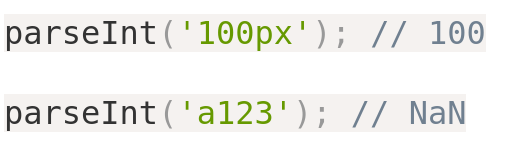 <mxfile version="13.7.3" type="device" pages="2"><diagram id="C0SLp1-Ot98nmbYjIeOZ" name="number"><mxGraphModel dx="1024" dy="592" grid="1" gridSize="10" guides="1" tooltips="1" connect="1" arrows="1" fold="1" page="1" pageScale="1" pageWidth="827" pageHeight="1169" math="0" shadow="0"><root><mxCell id="0"/><mxCell id="1" parent="0"/><mxCell id="YxxluKs1ClBezD3QOAE_-1" value="&lt;span class=&quot;token function&quot; style=&quot;color: rgb(51 , 51 , 51) ; font-family: &amp;#34;consolas&amp;#34; , &amp;#34;lucida console&amp;#34; , &amp;#34;menlo&amp;#34; , &amp;#34;monaco&amp;#34; , monospace ; font-size: 16px ; font-style: normal ; font-weight: 400 ; letter-spacing: normal ; text-align: left ; text-indent: 0px ; text-transform: none ; word-spacing: 0px ; background-color: rgb(245 , 242 , 240)&quot;&gt;parseInt&lt;/span&gt;&lt;span class=&quot;token punctuation&quot; style=&quot;color: rgb(153 , 153 , 153) ; font-family: &amp;#34;consolas&amp;#34; , &amp;#34;lucida console&amp;#34; , &amp;#34;menlo&amp;#34; , &amp;#34;monaco&amp;#34; , monospace ; font-size: 16px ; font-style: normal ; font-weight: 400 ; letter-spacing: normal ; text-align: left ; text-indent: 0px ; text-transform: none ; word-spacing: 0px ; background-color: rgb(245 , 242 , 240)&quot;&gt;(&lt;/span&gt;&lt;span class=&quot;token string&quot; style=&quot;color: rgb(102 , 153 , 0) ; font-family: &amp;#34;consolas&amp;#34; , &amp;#34;lucida console&amp;#34; , &amp;#34;menlo&amp;#34; , &amp;#34;monaco&amp;#34; , monospace ; font-size: 16px ; font-style: normal ; font-weight: 400 ; letter-spacing: normal ; text-align: left ; text-indent: 0px ; text-transform: none ; word-spacing: 0px ; background-color: rgb(245 , 242 , 240)&quot;&gt;'100px'&lt;/span&gt;&lt;span class=&quot;token punctuation&quot; style=&quot;color: rgb(153 , 153 , 153) ; font-family: &amp;#34;consolas&amp;#34; , &amp;#34;lucida console&amp;#34; , &amp;#34;menlo&amp;#34; , &amp;#34;monaco&amp;#34; , monospace ; font-size: 16px ; font-style: normal ; font-weight: 400 ; letter-spacing: normal ; text-align: left ; text-indent: 0px ; text-transform: none ; word-spacing: 0px ; background-color: rgb(245 , 242 , 240)&quot;&gt;)&lt;/span&gt;&lt;span class=&quot;token punctuation&quot; style=&quot;color: rgb(153 , 153 , 153) ; font-family: &amp;#34;consolas&amp;#34; , &amp;#34;lucida console&amp;#34; , &amp;#34;menlo&amp;#34; , &amp;#34;monaco&amp;#34; , monospace ; font-size: 16px ; font-style: normal ; font-weight: 400 ; letter-spacing: normal ; text-align: left ; text-indent: 0px ; text-transform: none ; word-spacing: 0px ; background-color: rgb(245 , 242 , 240)&quot;&gt;;&lt;/span&gt;&lt;span style=&quot;color: rgb(51 , 51 , 51) ; font-family: &amp;#34;consolas&amp;#34; , &amp;#34;lucida console&amp;#34; , &amp;#34;menlo&amp;#34; , &amp;#34;monaco&amp;#34; , monospace ; font-size: 16px ; font-style: normal ; font-weight: 400 ; letter-spacing: normal ; text-align: left ; text-indent: 0px ; text-transform: none ; word-spacing: 0px ; background-color: rgb(245 , 242 , 240) ; display: inline ; float: none&quot;&gt; &lt;/span&gt;&lt;span class=&quot;token comment&quot; style=&quot;color: rgb(112 , 128 , 144) ; font-family: &amp;#34;consolas&amp;#34; , &amp;#34;lucida console&amp;#34; , &amp;#34;menlo&amp;#34; , &amp;#34;monaco&amp;#34; , monospace ; font-size: 16px ; font-style: normal ; font-weight: 400 ; letter-spacing: normal ; text-align: left ; text-indent: 0px ; text-transform: none ; word-spacing: 0px ; background-color: rgb(245 , 242 , 240)&quot;&gt;// 100&lt;/span&gt;" style="text;whiteSpace=wrap;html=1;" parent="1" vertex="1"><mxGeometry x="40" y="80" width="260" height="30" as="geometry"/></mxCell><mxCell id="YxxluKs1ClBezD3QOAE_-2" value="&lt;span class=&quot;token function&quot; style=&quot;color: rgb(51 , 51 , 51) ; font-family: &amp;#34;consolas&amp;#34; , &amp;#34;lucida console&amp;#34; , &amp;#34;menlo&amp;#34; , &amp;#34;monaco&amp;#34; , monospace ; font-size: 16px ; font-style: normal ; font-weight: 400 ; letter-spacing: normal ; text-align: left ; text-indent: 0px ; text-transform: none ; word-spacing: 0px ; background-color: rgb(245 , 242 , 240)&quot;&gt;parseInt&lt;/span&gt;&lt;span class=&quot;token punctuation&quot; style=&quot;color: rgb(153 , 153 , 153) ; font-family: &amp;#34;consolas&amp;#34; , &amp;#34;lucida console&amp;#34; , &amp;#34;menlo&amp;#34; , &amp;#34;monaco&amp;#34; , monospace ; font-size: 16px ; font-style: normal ; font-weight: 400 ; letter-spacing: normal ; text-align: left ; text-indent: 0px ; text-transform: none ; word-spacing: 0px ; background-color: rgb(245 , 242 , 240)&quot;&gt;(&lt;/span&gt;&lt;span class=&quot;token string&quot; style=&quot;color: rgb(102 , 153 , 0) ; font-family: &amp;#34;consolas&amp;#34; , &amp;#34;lucida console&amp;#34; , &amp;#34;menlo&amp;#34; , &amp;#34;monaco&amp;#34; , monospace ; font-size: 16px ; font-style: normal ; font-weight: 400 ; letter-spacing: normal ; text-align: left ; text-indent: 0px ; text-transform: none ; word-spacing: 0px ; background-color: rgb(245 , 242 , 240)&quot;&gt;'a123'&lt;/span&gt;&lt;span class=&quot;token punctuation&quot; style=&quot;color: rgb(153 , 153 , 153) ; font-family: &amp;#34;consolas&amp;#34; , &amp;#34;lucida console&amp;#34; , &amp;#34;menlo&amp;#34; , &amp;#34;monaco&amp;#34; , monospace ; font-size: 16px ; font-style: normal ; font-weight: 400 ; letter-spacing: normal ; text-align: left ; text-indent: 0px ; text-transform: none ; word-spacing: 0px ; background-color: rgb(245 , 242 , 240)&quot;&gt;)&lt;/span&gt;&lt;span class=&quot;token punctuation&quot; style=&quot;color: rgb(153 , 153 , 153) ; font-family: &amp;#34;consolas&amp;#34; , &amp;#34;lucida console&amp;#34; , &amp;#34;menlo&amp;#34; , &amp;#34;monaco&amp;#34; , monospace ; font-size: 16px ; font-style: normal ; font-weight: 400 ; letter-spacing: normal ; text-align: left ; text-indent: 0px ; text-transform: none ; word-spacing: 0px ; background-color: rgb(245 , 242 , 240)&quot;&gt;;&lt;/span&gt;&lt;span style=&quot;color: rgb(51 , 51 , 51) ; font-family: &amp;#34;consolas&amp;#34; , &amp;#34;lucida console&amp;#34; , &amp;#34;menlo&amp;#34; , &amp;#34;monaco&amp;#34; , monospace ; font-size: 16px ; font-style: normal ; font-weight: 400 ; letter-spacing: normal ; text-align: left ; text-indent: 0px ; text-transform: none ; word-spacing: 0px ; background-color: rgb(245 , 242 , 240) ; display: inline ; float: none&quot;&gt; &lt;/span&gt;&lt;span class=&quot;token comment&quot; style=&quot;color: rgb(112 , 128 , 144) ; font-family: &amp;#34;consolas&amp;#34; , &amp;#34;lucida console&amp;#34; , &amp;#34;menlo&amp;#34; , &amp;#34;monaco&amp;#34; , monospace ; font-size: 16px ; font-style: normal ; font-weight: 400 ; letter-spacing: normal ; text-align: left ; text-indent: 0px ; text-transform: none ; word-spacing: 0px ; background-color: rgb(245 , 242 , 240)&quot;&gt;// NaN&lt;/span&gt;" style="text;whiteSpace=wrap;html=1;" parent="1" vertex="1"><mxGeometry x="40" y="120" width="250" height="30" as="geometry"/></mxCell></root></mxGraphModel></diagram><diagram id="kOd21inq0T4BGPANS8t7" name="formated"><mxGraphModel dx="1024" dy="592" grid="1" gridSize="10" guides="1" tooltips="1" connect="1" arrows="1" fold="1" page="1" pageScale="1" pageWidth="827" pageHeight="1169" math="0" shadow="0"><root><mxCell id="VkUmkKb8JO0EV-U9NV_S-0"/><mxCell id="VkUmkKb8JO0EV-U9NV_S-1" parent="VkUmkKb8JO0EV-U9NV_S-0"/><mxCell id="VkUmkKb8JO0EV-U9NV_S-2" value="&lt;div style=&quot;color: rgb(212, 212, 212); background-color: rgb(30, 30, 30); font-family: consolas, &amp;quot;courier new&amp;quot;, monospace; font-weight: normal; font-size: 14px; line-height: 19px;&quot;&gt;&lt;div&gt;&lt;span style=&quot;color: #569cd6&quot;&gt;function&lt;/span&gt;&lt;span style=&quot;color: #d4d4d4&quot;&gt;&amp;nbsp;&lt;/span&gt;&lt;span style=&quot;color: #dcdcaa&quot;&gt;numberFormat&lt;/span&gt;&lt;span style=&quot;color: #d4d4d4&quot;&gt;(&amp;nbsp;&lt;/span&gt;&lt;span style=&quot;color: #9cdcfe&quot;&gt;number&lt;/span&gt;&lt;span style=&quot;color: #d4d4d4&quot;&gt;,&amp;nbsp;&lt;/span&gt;&lt;span style=&quot;color: #9cdcfe&quot;&gt;decimals&lt;/span&gt;&lt;span style=&quot;color: #d4d4d4&quot;&gt;,&amp;nbsp;&lt;/span&gt;&lt;span style=&quot;color: #9cdcfe&quot;&gt;dec_point&lt;/span&gt;&lt;span style=&quot;color: #d4d4d4&quot;&gt;,&amp;nbsp;&lt;/span&gt;&lt;span style=&quot;color: #9cdcfe&quot;&gt;thousands_sep&lt;/span&gt;&lt;span style=&quot;color: #d4d4d4&quot;&gt;&amp;nbsp;)&amp;nbsp;{&lt;/span&gt;&lt;/div&gt;&lt;div&gt;&lt;span style=&quot;color: #d4d4d4&quot;&gt;&amp;nbsp;&amp;nbsp;&amp;nbsp;&amp;nbsp;&lt;/span&gt;&lt;span style=&quot;color: #569cd6&quot;&gt;var&lt;/span&gt;&lt;span style=&quot;color: #d4d4d4&quot;&gt;&amp;nbsp;&lt;/span&gt;&lt;span style=&quot;color: #9cdcfe&quot;&gt;i&lt;/span&gt;&lt;span style=&quot;color: #d4d4d4&quot;&gt;,&amp;nbsp;&lt;/span&gt;&lt;span style=&quot;color: #9cdcfe&quot;&gt;j&lt;/span&gt;&lt;span style=&quot;color: #d4d4d4&quot;&gt;,&amp;nbsp;&lt;/span&gt;&lt;span style=&quot;color: #9cdcfe&quot;&gt;kw&lt;/span&gt;&lt;span style=&quot;color: #d4d4d4&quot;&gt;,&amp;nbsp;&lt;/span&gt;&lt;span style=&quot;color: #9cdcfe&quot;&gt;kd&lt;/span&gt;&lt;span style=&quot;color: #d4d4d4&quot;&gt;,&amp;nbsp;&lt;/span&gt;&lt;span style=&quot;color: #9cdcfe&quot;&gt;km&lt;/span&gt;&lt;span style=&quot;color: #d4d4d4&quot;&gt;;&lt;/span&gt;&lt;/div&gt;&lt;br&gt;&lt;div&gt;&lt;span style=&quot;color: #d4d4d4&quot;&gt;&amp;nbsp;&amp;nbsp;&amp;nbsp;&amp;nbsp;&lt;/span&gt;&lt;span style=&quot;color: #c586c0&quot;&gt;if&lt;/span&gt;&lt;span style=&quot;color: #d4d4d4&quot;&gt;(&amp;nbsp;&lt;/span&gt;&lt;span style=&quot;color: #dcdcaa&quot;&gt;isNaN&lt;/span&gt;&lt;span style=&quot;color: #d4d4d4&quot;&gt;(&lt;/span&gt;&lt;span style=&quot;color: #9cdcfe&quot;&gt;decimals&lt;/span&gt;&lt;span style=&quot;color: #d4d4d4&quot;&gt;&amp;nbsp;=&amp;nbsp;&lt;/span&gt;&lt;span style=&quot;color: #9cdcfe&quot;&gt;Math&lt;/span&gt;&lt;span style=&quot;color: #d4d4d4&quot;&gt;.&lt;/span&gt;&lt;span style=&quot;color: #dcdcaa&quot;&gt;abs&lt;/span&gt;&lt;span style=&quot;color: #d4d4d4&quot;&gt;(&lt;/span&gt;&lt;span style=&quot;color: #9cdcfe&quot;&gt;decimals&lt;/span&gt;&lt;span style=&quot;color: #d4d4d4&quot;&gt;))&amp;nbsp;){&lt;/span&gt;&lt;/div&gt;&lt;div&gt;&lt;span style=&quot;color: #d4d4d4&quot;&gt;&amp;nbsp;&amp;nbsp;&amp;nbsp;&amp;nbsp;&amp;nbsp;&amp;nbsp;&amp;nbsp;&amp;nbsp;&lt;/span&gt;&lt;span style=&quot;color: #9cdcfe&quot;&gt;decimals&lt;/span&gt;&lt;span style=&quot;color: #d4d4d4&quot;&gt;&amp;nbsp;=&amp;nbsp;&lt;/span&gt;&lt;span style=&quot;color: #b5cea8&quot;&gt;2&lt;/span&gt;&lt;span style=&quot;color: #d4d4d4&quot;&gt;;&lt;/span&gt;&lt;/div&gt;&lt;div&gt;&lt;span style=&quot;color: #d4d4d4&quot;&gt;&amp;nbsp;&amp;nbsp;&amp;nbsp;&amp;nbsp;}&lt;/span&gt;&lt;/div&gt;&lt;div&gt;&lt;span style=&quot;color: #d4d4d4&quot;&gt;&amp;nbsp;&amp;nbsp;&amp;nbsp;&amp;nbsp;&lt;/span&gt;&lt;span style=&quot;color: #c586c0&quot;&gt;if&lt;/span&gt;&lt;span style=&quot;color: #d4d4d4&quot;&gt;(&amp;nbsp;&lt;/span&gt;&lt;span style=&quot;color: #9cdcfe&quot;&gt;dec_point&lt;/span&gt;&lt;span style=&quot;color: #d4d4d4&quot;&gt;&amp;nbsp;==&amp;nbsp;&lt;/span&gt;&lt;span style=&quot;color: #569cd6&quot;&gt;undefined&lt;/span&gt;&lt;span style=&quot;color: #d4d4d4&quot;&gt;&amp;nbsp;){&lt;/span&gt;&lt;/div&gt;&lt;div&gt;&lt;span style=&quot;color: #d4d4d4&quot;&gt;&amp;nbsp;&amp;nbsp;&amp;nbsp;&amp;nbsp;&amp;nbsp;&amp;nbsp;&amp;nbsp;&amp;nbsp;&lt;/span&gt;&lt;span style=&quot;color: #9cdcfe&quot;&gt;dec_point&lt;/span&gt;&lt;span style=&quot;color: #d4d4d4&quot;&gt;&amp;nbsp;=&amp;nbsp;&lt;/span&gt;&lt;span style=&quot;color: #ce9178&quot;&gt;&quot;,&quot;&lt;/span&gt;&lt;span style=&quot;color: #d4d4d4&quot;&gt;;&lt;/span&gt;&lt;/div&gt;&lt;div&gt;&lt;span style=&quot;color: #d4d4d4&quot;&gt;&amp;nbsp;&amp;nbsp;&amp;nbsp;&amp;nbsp;}&lt;/span&gt;&lt;/div&gt;&lt;div&gt;&lt;span style=&quot;color: #d4d4d4&quot;&gt;&amp;nbsp;&amp;nbsp;&amp;nbsp;&amp;nbsp;&lt;/span&gt;&lt;span style=&quot;color: #c586c0&quot;&gt;if&lt;/span&gt;&lt;span style=&quot;color: #d4d4d4&quot;&gt;(&amp;nbsp;&lt;/span&gt;&lt;span style=&quot;color: #9cdcfe&quot;&gt;thousands_sep&lt;/span&gt;&lt;span style=&quot;color: #d4d4d4&quot;&gt;&amp;nbsp;==&amp;nbsp;&lt;/span&gt;&lt;span style=&quot;color: #569cd6&quot;&gt;undefined&lt;/span&gt;&lt;span style=&quot;color: #d4d4d4&quot;&gt;&amp;nbsp;){&lt;/span&gt;&lt;/div&gt;&lt;div&gt;&lt;span style=&quot;color: #d4d4d4&quot;&gt;&amp;nbsp;&amp;nbsp;&amp;nbsp;&amp;nbsp;&amp;nbsp;&amp;nbsp;&amp;nbsp;&amp;nbsp;&lt;/span&gt;&lt;span style=&quot;color: #9cdcfe&quot;&gt;thousands_sep&lt;/span&gt;&lt;span style=&quot;color: #d4d4d4&quot;&gt;&amp;nbsp;=&amp;nbsp;&lt;/span&gt;&lt;span style=&quot;color: #ce9178&quot;&gt;&quot;&amp;nbsp;&quot;&lt;/span&gt;&lt;span style=&quot;color: #d4d4d4&quot;&gt;;&lt;/span&gt;&lt;/div&gt;&lt;div&gt;&lt;span style=&quot;color: #d4d4d4&quot;&gt;&amp;nbsp;&amp;nbsp;&amp;nbsp;&amp;nbsp;}&lt;/span&gt;&lt;/div&gt;&lt;br&gt;&lt;div&gt;&lt;span style=&quot;color: #d4d4d4&quot;&gt;&amp;nbsp;&amp;nbsp;&amp;nbsp;&amp;nbsp;&lt;/span&gt;&lt;span style=&quot;color: #9cdcfe&quot;&gt;i&lt;/span&gt;&lt;span style=&quot;color: #d4d4d4&quot;&gt;&amp;nbsp;=&amp;nbsp;&lt;/span&gt;&lt;span style=&quot;color: #dcdcaa&quot;&gt;parseInt&lt;/span&gt;&lt;span style=&quot;color: #d4d4d4&quot;&gt;(&lt;/span&gt;&lt;span style=&quot;color: #9cdcfe&quot;&gt;number&lt;/span&gt;&lt;span style=&quot;color: #d4d4d4&quot;&gt;&amp;nbsp;=&amp;nbsp;(+&lt;/span&gt;&lt;span style=&quot;color: #9cdcfe&quot;&gt;number&lt;/span&gt;&lt;span style=&quot;color: #d4d4d4&quot;&gt;&amp;nbsp;||&amp;nbsp;&lt;/span&gt;&lt;span style=&quot;color: #b5cea8&quot;&gt;0&lt;/span&gt;&lt;span style=&quot;color: #d4d4d4&quot;&gt;).&lt;/span&gt;&lt;span style=&quot;color: #dcdcaa&quot;&gt;toFixed&lt;/span&gt;&lt;span style=&quot;color: #d4d4d4&quot;&gt;(&lt;/span&gt;&lt;span style=&quot;color: #9cdcfe&quot;&gt;decimals&lt;/span&gt;&lt;span style=&quot;color: #d4d4d4&quot;&gt;))&amp;nbsp;+&amp;nbsp;&lt;/span&gt;&lt;span style=&quot;color: #ce9178&quot;&gt;&quot;&quot;&lt;/span&gt;&lt;span style=&quot;color: #d4d4d4&quot;&gt;;&lt;/span&gt;&lt;/div&gt;&lt;br&gt;&lt;div&gt;&lt;span style=&quot;color: #d4d4d4&quot;&gt;&amp;nbsp;&amp;nbsp;&amp;nbsp;&amp;nbsp;&lt;/span&gt;&lt;span style=&quot;color: #c586c0&quot;&gt;if&lt;/span&gt;&lt;span style=&quot;color: #d4d4d4&quot;&gt;(&amp;nbsp;(&lt;/span&gt;&lt;span style=&quot;color: #9cdcfe&quot;&gt;j&lt;/span&gt;&lt;span style=&quot;color: #d4d4d4&quot;&gt;&amp;nbsp;=&amp;nbsp;&lt;/span&gt;&lt;span style=&quot;color: #9cdcfe&quot;&gt;i&lt;/span&gt;&lt;span style=&quot;color: #d4d4d4&quot;&gt;.&lt;/span&gt;&lt;span style=&quot;color: #4fc1ff&quot;&gt;length&lt;/span&gt;&lt;span style=&quot;color: #d4d4d4&quot;&gt;)&amp;nbsp;&amp;gt;&amp;nbsp;&lt;/span&gt;&lt;span style=&quot;color: #b5cea8&quot;&gt;3&lt;/span&gt;&lt;span style=&quot;color: #d4d4d4&quot;&gt;&amp;nbsp;){&lt;/span&gt;&lt;/div&gt;&lt;div&gt;&lt;span style=&quot;color: #d4d4d4&quot;&gt;&amp;nbsp;&amp;nbsp;&amp;nbsp;&amp;nbsp;&amp;nbsp;&amp;nbsp;&amp;nbsp;&amp;nbsp;&lt;/span&gt;&lt;span style=&quot;color: #9cdcfe&quot;&gt;j&lt;/span&gt;&lt;span style=&quot;color: #d4d4d4&quot;&gt;&amp;nbsp;=&amp;nbsp;&lt;/span&gt;&lt;span style=&quot;color: #9cdcfe&quot;&gt;j&lt;/span&gt;&lt;span style=&quot;color: #d4d4d4&quot;&gt;&amp;nbsp;%&amp;nbsp;&lt;/span&gt;&lt;span style=&quot;color: #b5cea8&quot;&gt;3&lt;/span&gt;&lt;span style=&quot;color: #d4d4d4&quot;&gt;;&lt;/span&gt;&lt;/div&gt;&lt;div&gt;&lt;span style=&quot;color: #d4d4d4&quot;&gt;&amp;nbsp;&amp;nbsp;&amp;nbsp;&amp;nbsp;}&amp;nbsp;&lt;/span&gt;&lt;span style=&quot;color: #c586c0&quot;&gt;else&lt;/span&gt;&lt;span style=&quot;color: #d4d4d4&quot;&gt;{&lt;/span&gt;&lt;/div&gt;&lt;div&gt;&lt;span style=&quot;color: #d4d4d4&quot;&gt;&amp;nbsp;&amp;nbsp;&amp;nbsp;&amp;nbsp;&amp;nbsp;&amp;nbsp;&amp;nbsp;&amp;nbsp;&lt;/span&gt;&lt;span style=&quot;color: #9cdcfe&quot;&gt;j&lt;/span&gt;&lt;span style=&quot;color: #d4d4d4&quot;&gt;&amp;nbsp;=&amp;nbsp;&lt;/span&gt;&lt;span style=&quot;color: #b5cea8&quot;&gt;0&lt;/span&gt;&lt;span style=&quot;color: #d4d4d4&quot;&gt;;&lt;/span&gt;&lt;/div&gt;&lt;div&gt;&lt;span style=&quot;color: #d4d4d4&quot;&gt;&amp;nbsp;&amp;nbsp;&amp;nbsp;&amp;nbsp;}&lt;/span&gt;&lt;/div&gt;&lt;br&gt;&lt;div&gt;&lt;span style=&quot;color: #d4d4d4&quot;&gt;&amp;nbsp;&amp;nbsp;&amp;nbsp;&amp;nbsp;&lt;/span&gt;&lt;span style=&quot;color: #9cdcfe&quot;&gt;km&lt;/span&gt;&lt;span style=&quot;color: #d4d4d4&quot;&gt;&amp;nbsp;=&amp;nbsp;(&lt;/span&gt;&lt;span style=&quot;color: #9cdcfe&quot;&gt;j&lt;/span&gt;&lt;span style=&quot;color: #d4d4d4&quot;&gt;&amp;nbsp;?&amp;nbsp;&lt;/span&gt;&lt;span style=&quot;color: #9cdcfe&quot;&gt;i&lt;/span&gt;&lt;span style=&quot;color: #d4d4d4&quot;&gt;.&lt;/span&gt;&lt;span style=&quot;color: #dcdcaa&quot;&gt;substr&lt;/span&gt;&lt;span style=&quot;color: #d4d4d4&quot;&gt;(&lt;/span&gt;&lt;span style=&quot;color: #b5cea8&quot;&gt;0&lt;/span&gt;&lt;span style=&quot;color: #d4d4d4&quot;&gt;,&amp;nbsp;&lt;/span&gt;&lt;span style=&quot;color: #9cdcfe&quot;&gt;j&lt;/span&gt;&lt;span style=&quot;color: #d4d4d4&quot;&gt;)&amp;nbsp;+&amp;nbsp;&lt;/span&gt;&lt;span style=&quot;color: #9cdcfe&quot;&gt;thousands_sep&lt;/span&gt;&lt;span style=&quot;color: #d4d4d4&quot;&gt;&amp;nbsp;:&amp;nbsp;&lt;/span&gt;&lt;span style=&quot;color: #ce9178&quot;&gt;&quot;&quot;&lt;/span&gt;&lt;span style=&quot;color: #d4d4d4&quot;&gt;);&lt;/span&gt;&lt;/div&gt;&lt;div&gt;&lt;span style=&quot;color: #d4d4d4&quot;&gt;&amp;nbsp;&amp;nbsp;&amp;nbsp;&amp;nbsp;&lt;/span&gt;&lt;span style=&quot;color: #9cdcfe&quot;&gt;kw&lt;/span&gt;&lt;span style=&quot;color: #d4d4d4&quot;&gt;&amp;nbsp;=&amp;nbsp;&lt;/span&gt;&lt;span style=&quot;color: #9cdcfe&quot;&gt;i&lt;/span&gt;&lt;span style=&quot;color: #d4d4d4&quot;&gt;.&lt;/span&gt;&lt;span style=&quot;color: #dcdcaa&quot;&gt;substr&lt;/span&gt;&lt;span style=&quot;color: #d4d4d4&quot;&gt;(&lt;/span&gt;&lt;span style=&quot;color: #9cdcfe&quot;&gt;j&lt;/span&gt;&lt;span style=&quot;color: #d4d4d4&quot;&gt;).&lt;/span&gt;&lt;span style=&quot;color: #dcdcaa&quot;&gt;replace&lt;/span&gt;&lt;span style=&quot;color: #d4d4d4&quot;&gt;(&lt;/span&gt;&lt;span style=&quot;color: #d16969&quot;&gt;/&lt;/span&gt;&lt;span style=&quot;color: #ce9178&quot;&gt;(&lt;/span&gt;&lt;span style=&quot;color: #d16969&quot;&gt;\d&lt;/span&gt;&lt;span style=&quot;color: #d7ba7d&quot;&gt;{3}&lt;/span&gt;&lt;span style=&quot;color: #ce9178&quot;&gt;)(?=&lt;/span&gt;&lt;span style=&quot;color: #d16969&quot;&gt;\d&lt;/span&gt;&lt;span style=&quot;color: #ce9178&quot;&gt;)&lt;/span&gt;&lt;span style=&quot;color: #d16969&quot;&gt;/&lt;/span&gt;&lt;span style=&quot;color: #569cd6&quot;&gt;g&lt;/span&gt;&lt;span style=&quot;color: #d4d4d4&quot;&gt;,&amp;nbsp;&lt;/span&gt;&lt;span style=&quot;color: #ce9178&quot;&gt;&quot;$1&quot;&lt;/span&gt;&lt;span style=&quot;color: #d4d4d4&quot;&gt;&amp;nbsp;+&amp;nbsp;&lt;/span&gt;&lt;span style=&quot;color: #9cdcfe&quot;&gt;thousands_sep&lt;/span&gt;&lt;span style=&quot;color: #d4d4d4&quot;&gt;);&lt;/span&gt;&lt;/div&gt;&lt;div&gt;&lt;span style=&quot;color: #d4d4d4&quot;&gt;&amp;nbsp;&amp;nbsp;&amp;nbsp;&amp;nbsp;&lt;/span&gt;&lt;span style=&quot;color: #9cdcfe&quot;&gt;kd&lt;/span&gt;&lt;span style=&quot;color: #d4d4d4&quot;&gt;&amp;nbsp;=&amp;nbsp;(&lt;/span&gt;&lt;span style=&quot;color: #9cdcfe&quot;&gt;decimals&lt;/span&gt;&lt;span style=&quot;color: #d4d4d4&quot;&gt;&amp;nbsp;?&amp;nbsp;&lt;/span&gt;&lt;span style=&quot;color: #9cdcfe&quot;&gt;dec_point&lt;/span&gt;&lt;span style=&quot;color: #d4d4d4&quot;&gt;&amp;nbsp;+&amp;nbsp;&lt;/span&gt;&lt;span style=&quot;color: #9cdcfe&quot;&gt;Math&lt;/span&gt;&lt;span style=&quot;color: #d4d4d4&quot;&gt;.&lt;/span&gt;&lt;span style=&quot;color: #dcdcaa&quot;&gt;abs&lt;/span&gt;&lt;span style=&quot;color: #d4d4d4&quot;&gt;(&lt;/span&gt;&lt;span style=&quot;color: #9cdcfe&quot;&gt;number&lt;/span&gt;&lt;span style=&quot;color: #d4d4d4&quot;&gt;&amp;nbsp;-&amp;nbsp;&lt;/span&gt;&lt;span style=&quot;color: #9cdcfe&quot;&gt;i&lt;/span&gt;&lt;span style=&quot;color: #d4d4d4&quot;&gt;).&lt;/span&gt;&lt;span style=&quot;color: #dcdcaa&quot;&gt;toFixed&lt;/span&gt;&lt;span style=&quot;color: #d4d4d4&quot;&gt;(&lt;/span&gt;&lt;span style=&quot;color: #9cdcfe&quot;&gt;decimals&lt;/span&gt;&lt;span style=&quot;color: #d4d4d4&quot;&gt;).&lt;/span&gt;&lt;span style=&quot;color: #dcdcaa&quot;&gt;replace&lt;/span&gt;&lt;span style=&quot;color: #d4d4d4&quot;&gt;(&lt;/span&gt;&lt;span style=&quot;color: #d16969&quot;&gt;/-/&lt;/span&gt;&lt;span style=&quot;color: #d4d4d4&quot;&gt;,&amp;nbsp;&lt;/span&gt;&lt;span style=&quot;color: #b5cea8&quot;&gt;0&lt;/span&gt;&lt;span style=&quot;color: #d4d4d4&quot;&gt;).&lt;/span&gt;&lt;span style=&quot;color: #dcdcaa&quot;&gt;slice&lt;/span&gt;&lt;span style=&quot;color: #d4d4d4&quot;&gt;(&lt;/span&gt;&lt;span style=&quot;color: #b5cea8&quot;&gt;2&lt;/span&gt;&lt;span style=&quot;color: #d4d4d4&quot;&gt;)&amp;nbsp;:&amp;nbsp;&lt;/span&gt;&lt;span style=&quot;color: #ce9178&quot;&gt;&quot;&quot;&lt;/span&gt;&lt;span style=&quot;color: #d4d4d4&quot;&gt;);&lt;/span&gt;&lt;/div&gt;&lt;br&gt;&lt;div&gt;&lt;span style=&quot;color: #d4d4d4&quot;&gt;&amp;nbsp;&amp;nbsp;&amp;nbsp;&amp;nbsp;&lt;/span&gt;&lt;span style=&quot;color: #c586c0&quot;&gt;return&lt;/span&gt;&lt;span style=&quot;color: #d4d4d4&quot;&gt;&amp;nbsp;&lt;/span&gt;&lt;span style=&quot;color: #9cdcfe&quot;&gt;km&lt;/span&gt;&lt;span style=&quot;color: #d4d4d4&quot;&gt;&amp;nbsp;+&amp;nbsp;&lt;/span&gt;&lt;span style=&quot;color: #9cdcfe&quot;&gt;kw&lt;/span&gt;&lt;span style=&quot;color: #d4d4d4&quot;&gt;&amp;nbsp;+&amp;nbsp;&lt;/span&gt;&lt;span style=&quot;color: #9cdcfe&quot;&gt;kd&lt;/span&gt;&lt;span style=&quot;color: #d4d4d4&quot;&gt;;&lt;/span&gt;&lt;/div&gt;&lt;div&gt;&lt;span style=&quot;color: #d4d4d4&quot;&gt;}&lt;/span&gt;&lt;/div&gt;&lt;/div&gt;" style="text;whiteSpace=wrap;html=1;" vertex="1" parent="VkUmkKb8JO0EV-U9NV_S-1"><mxGeometry x="30" y="55" width="550" height="530" as="geometry"/></mxCell><mxCell id="VkUmkKb8JO0EV-U9NV_S-3" value="// 222 222 222,00" style="text;html=1;align=center;verticalAlign=middle;resizable=0;points=[];autosize=1;fontSize=17;" vertex="1" parent="VkUmkKb8JO0EV-U9NV_S-1"><mxGeometry x="40" y="585" width="150" height="30" as="geometry"/></mxCell><mxCell id="VkUmkKb8JO0EV-U9NV_S-4" value="&lt;span style=&quot;color: rgb(153, 153, 136); font-family: menlo, monaco, consolas, &amp;quot;courier new&amp;quot;, monospace; font-size: 13.5px; font-style: italic; font-weight: 400; letter-spacing: normal; text-indent: 0px; text-transform: none; word-spacing: 0px; background-color: rgb(246, 247, 247); display: inline; float: none;&quot;&gt;// Format a number with grouped thousands&lt;/span&gt;" style="text;whiteSpace=wrap;html=1;fontSize=17;strokeColor=#000000;" vertex="1" parent="VkUmkKb8JO0EV-U9NV_S-1"><mxGeometry x="40" y="15" width="330" height="40" as="geometry"/></mxCell><mxCell id="VkUmkKb8JO0EV-U9NV_S-5" value="" style="endArrow=none;dashed=1;html=1;fontSize=17;" edge="1" parent="VkUmkKb8JO0EV-U9NV_S-1"><mxGeometry width="50" height="50" relative="1" as="geometry"><mxPoint x="40" y="640" as="sourcePoint"/><mxPoint x="790" y="640" as="targetPoint"/></mxGeometry></mxCell></root></mxGraphModel></diagram></mxfile>